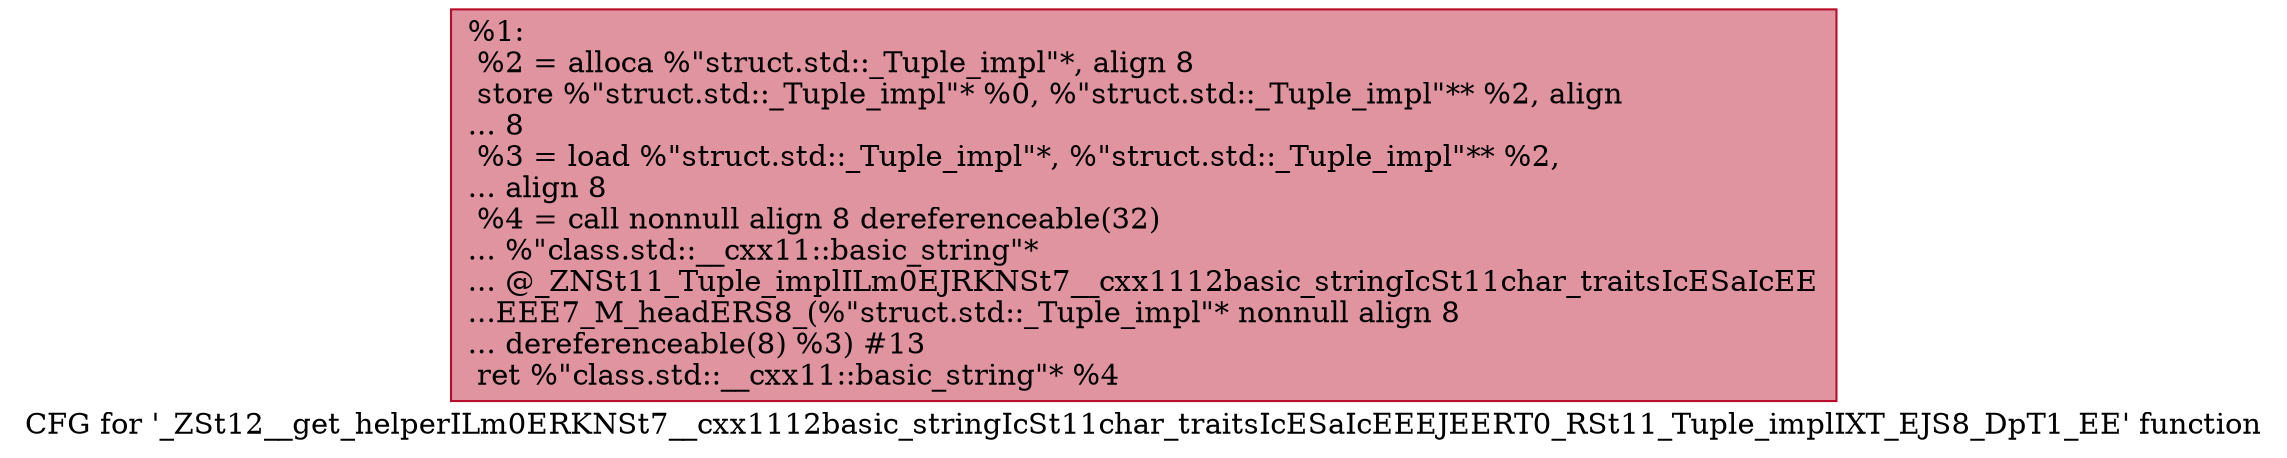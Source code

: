 digraph "CFG for '_ZSt12__get_helperILm0ERKNSt7__cxx1112basic_stringIcSt11char_traitsIcESaIcEEEJEERT0_RSt11_Tuple_implIXT_EJS8_DpT1_EE' function" {
	label="CFG for '_ZSt12__get_helperILm0ERKNSt7__cxx1112basic_stringIcSt11char_traitsIcESaIcEEEJEERT0_RSt11_Tuple_implIXT_EJS8_DpT1_EE' function";

	Node0x55a846855380 [shape=record,color="#b70d28ff", style=filled, fillcolor="#b70d2870",label="{%1:\l  %2 = alloca %\"struct.std::_Tuple_impl\"*, align 8\l  store %\"struct.std::_Tuple_impl\"* %0, %\"struct.std::_Tuple_impl\"** %2, align\l... 8\l  %3 = load %\"struct.std::_Tuple_impl\"*, %\"struct.std::_Tuple_impl\"** %2,\l... align 8\l  %4 = call nonnull align 8 dereferenceable(32)\l... %\"class.std::__cxx11::basic_string\"*\l... @_ZNSt11_Tuple_implILm0EJRKNSt7__cxx1112basic_stringIcSt11char_traitsIcESaIcEE\l...EEE7_M_headERS8_(%\"struct.std::_Tuple_impl\"* nonnull align 8\l... dereferenceable(8) %3) #13\l  ret %\"class.std::__cxx11::basic_string\"* %4\l}"];
}

